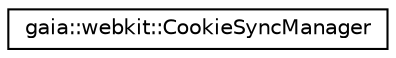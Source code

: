 digraph G
{
  edge [fontname="Helvetica",fontsize="10",labelfontname="Helvetica",labelfontsize="10"];
  node [fontname="Helvetica",fontsize="10",shape=record];
  rankdir=LR;
  Node1 [label="gaia::webkit::CookieSyncManager",height=0.2,width=0.4,color="black", fillcolor="white", style="filled",URL="$d8/d4e/classgaia_1_1webkit_1_1_cookie_sync_manager.html",tooltip="The CookieSyncManager is used to synchronize the browser cookie store between RAM and permanent stora..."];
}
